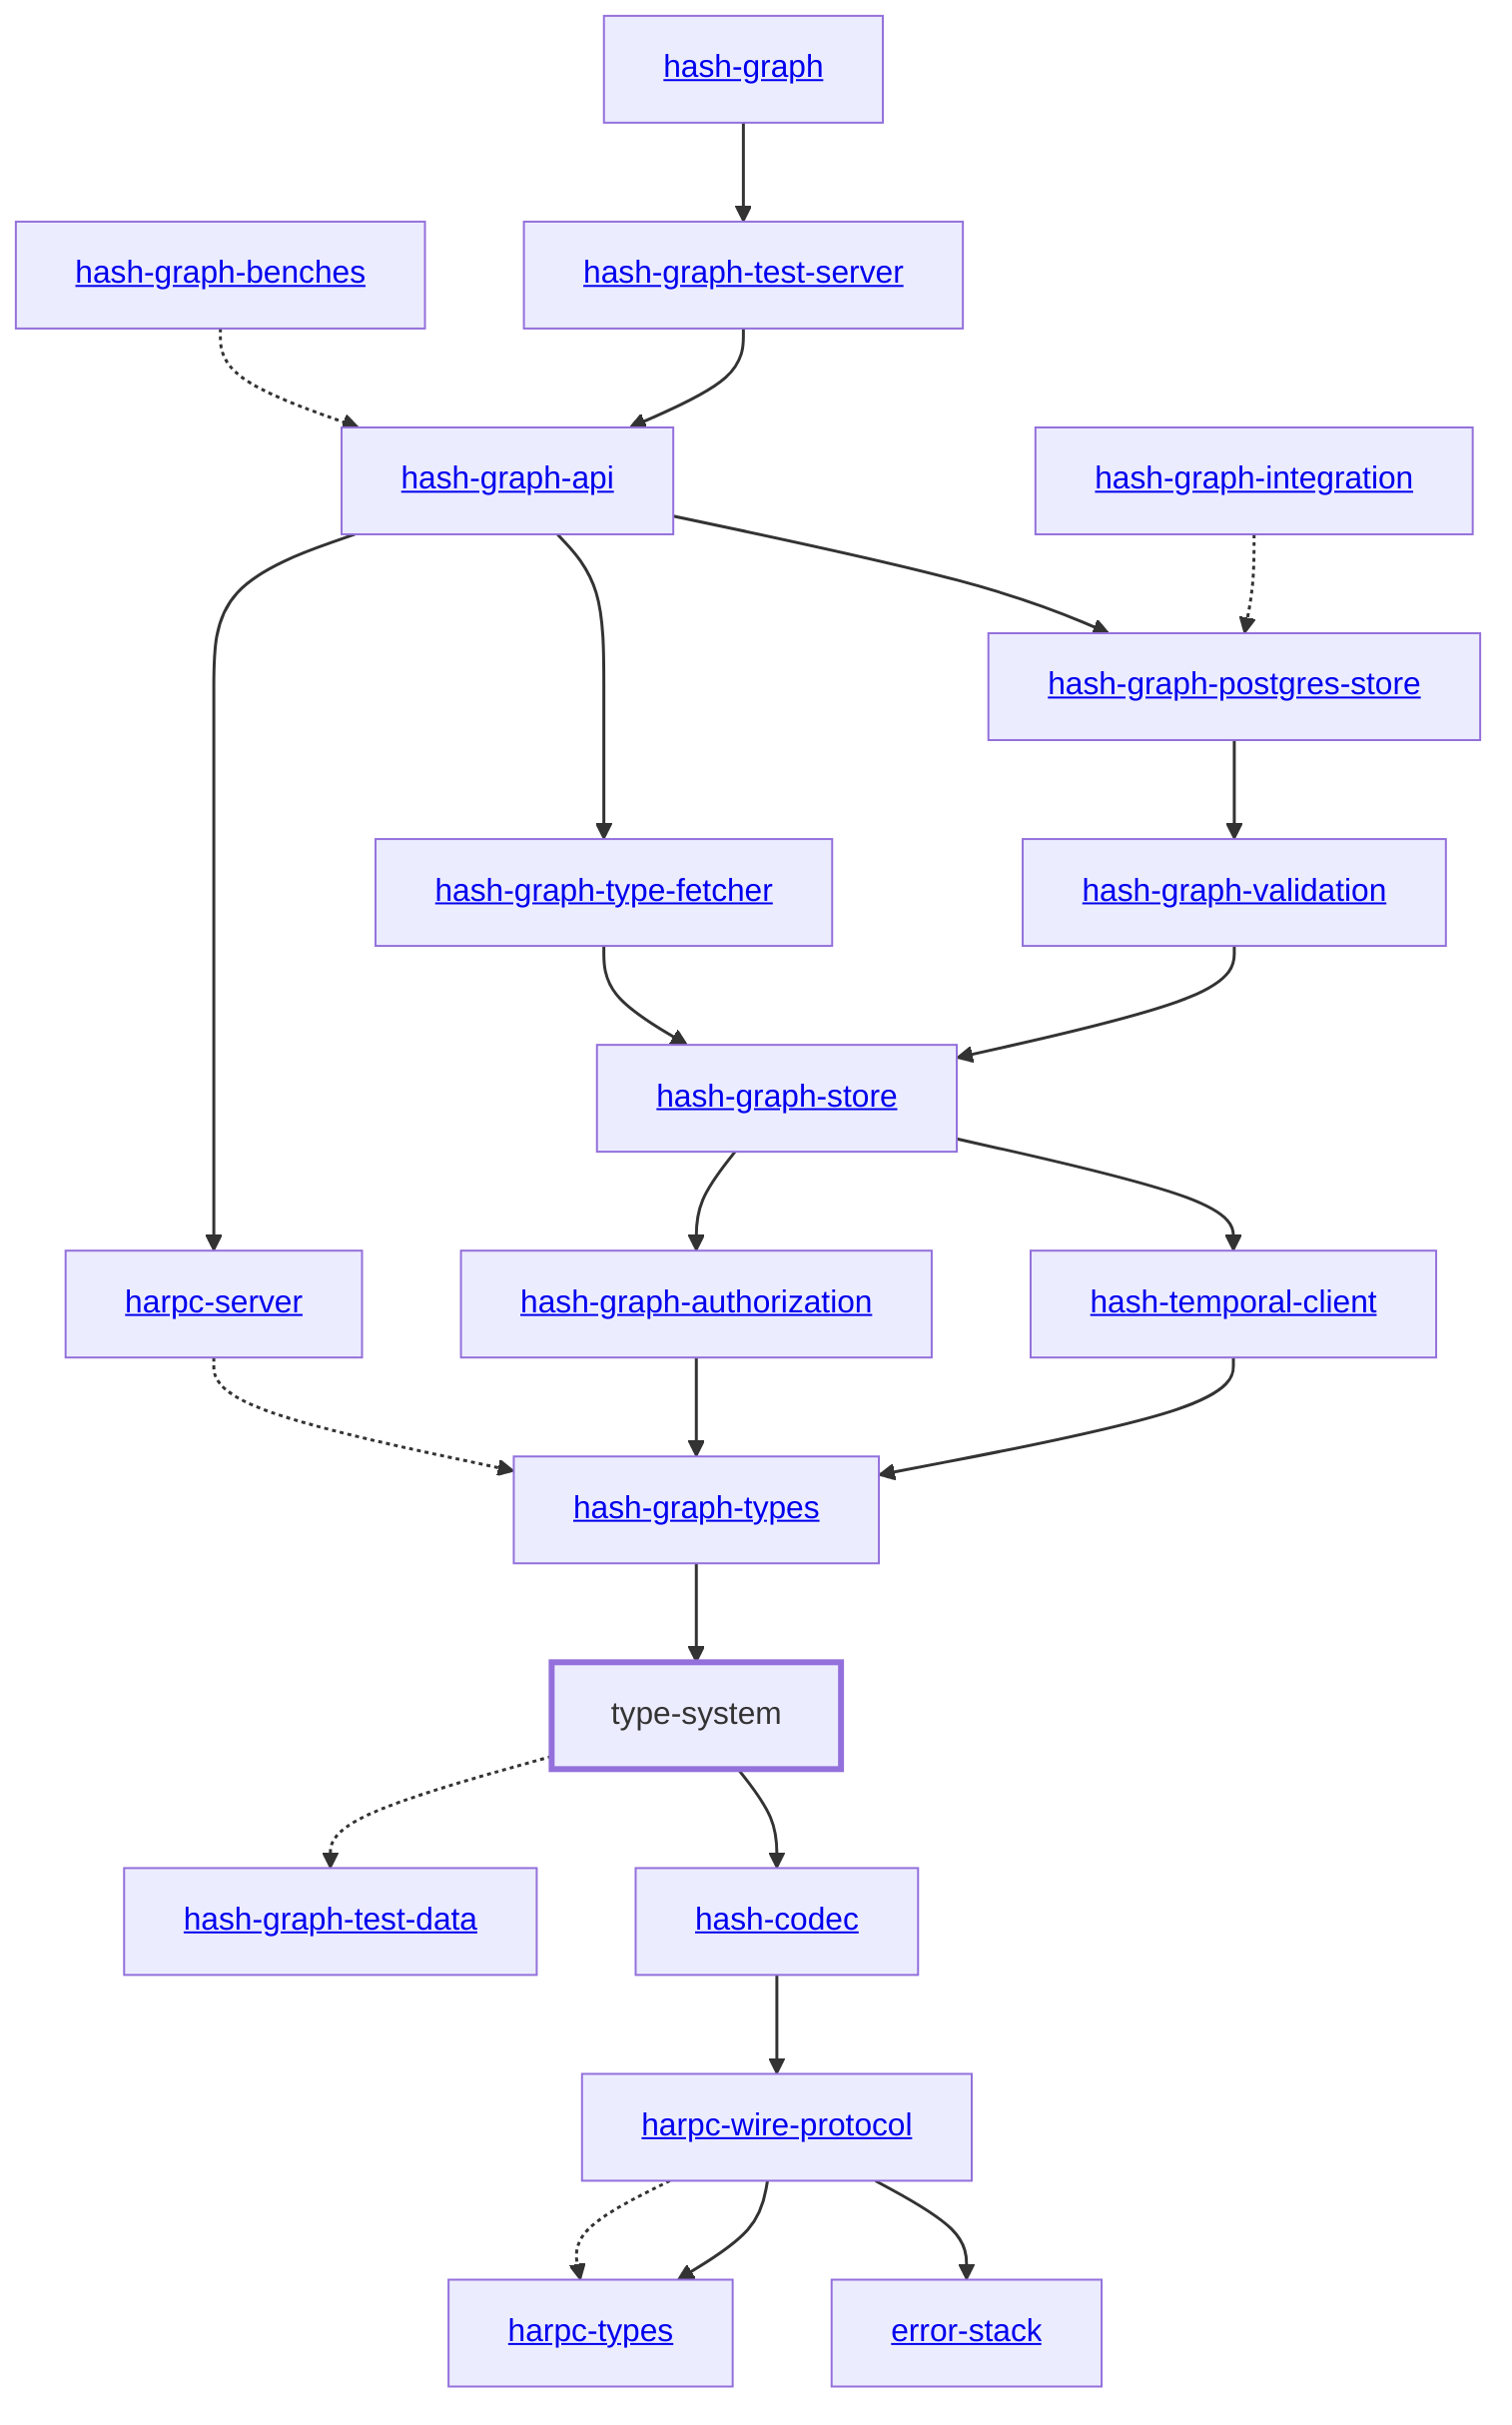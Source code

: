 graph TD
    %% Configure the diagram
    linkStyle default stroke-width:1.5px
    classDef default stroke-width:1px
    classDef root stroke-width:3px
    classDef dev stroke-width:1px
    classDef build stroke-width:1px
    %% Legend
    %% --> : Normal dependency
    %% -.-> : Dev dependency
    %% ---> : Build dependency
    0[type-system]
    class 0 root
    1[<a href="../hash_graph_test_data/index.html">hash-graph-test-data</a>]
    class 1 dev
    2[<a href="../hash_codec/index.html">hash-codec</a>]
    3[<a href="../error_stack/index.html">error-stack</a>]
    4[<a href="../harpc_types/index.html">harpc-types</a>]
    5[<a href="../harpc_wire_protocol/index.html">harpc-wire-protocol</a>]
    6[<a href="../hash_graph/index.html">hash-graph</a>]
    7[<a href="../hash_graph_api/index.html">hash-graph-api</a>]
    8[<a href="../hash_graph_authorization/index.html">hash-graph-authorization</a>]
    9[<a href="../hash_graph_benches/index.html">hash-graph-benches</a>]
    10[<a href="../hash_graph_integration/index.html">hash-graph-integration</a>]
    11[<a href="../hash_graph_postgres_store/index.html">hash-graph-postgres-store</a>]
    12[<a href="../hash_graph_store/index.html">hash-graph-store</a>]
    13[<a href="../hash_graph_type_fetcher/index.html">hash-graph-type-fetcher</a>]
    14[<a href="../hash_graph_types/index.html">hash-graph-types</a>]
    15[<a href="../hash_graph_validation/index.html">hash-graph-validation</a>]
    16[<a href="../hash_graph_test_server/index.html">hash-graph-test-server</a>]
    class 16 dev
    17[<a href="../harpc_server/index.html">harpc-server</a>]
    18[<a href="../hash_temporal_client/index.html">hash-temporal-client</a>]
    0 -.-> 1
    0 --> 2
    2 --> 5
    5 -.-> 4
    5 --> 4
    5 --> 3
    14 --> 0
    9 -.-> 7
    16 --> 7
    12 --> 8
    7 --> 11
    10 -.-> 11
    13 --> 12
    15 --> 12
    7 --> 13
    17 -.-> 14
    8 --> 14
    18 --> 14
    11 --> 15
    6 --> 16
    7 --> 17
    12 --> 18
